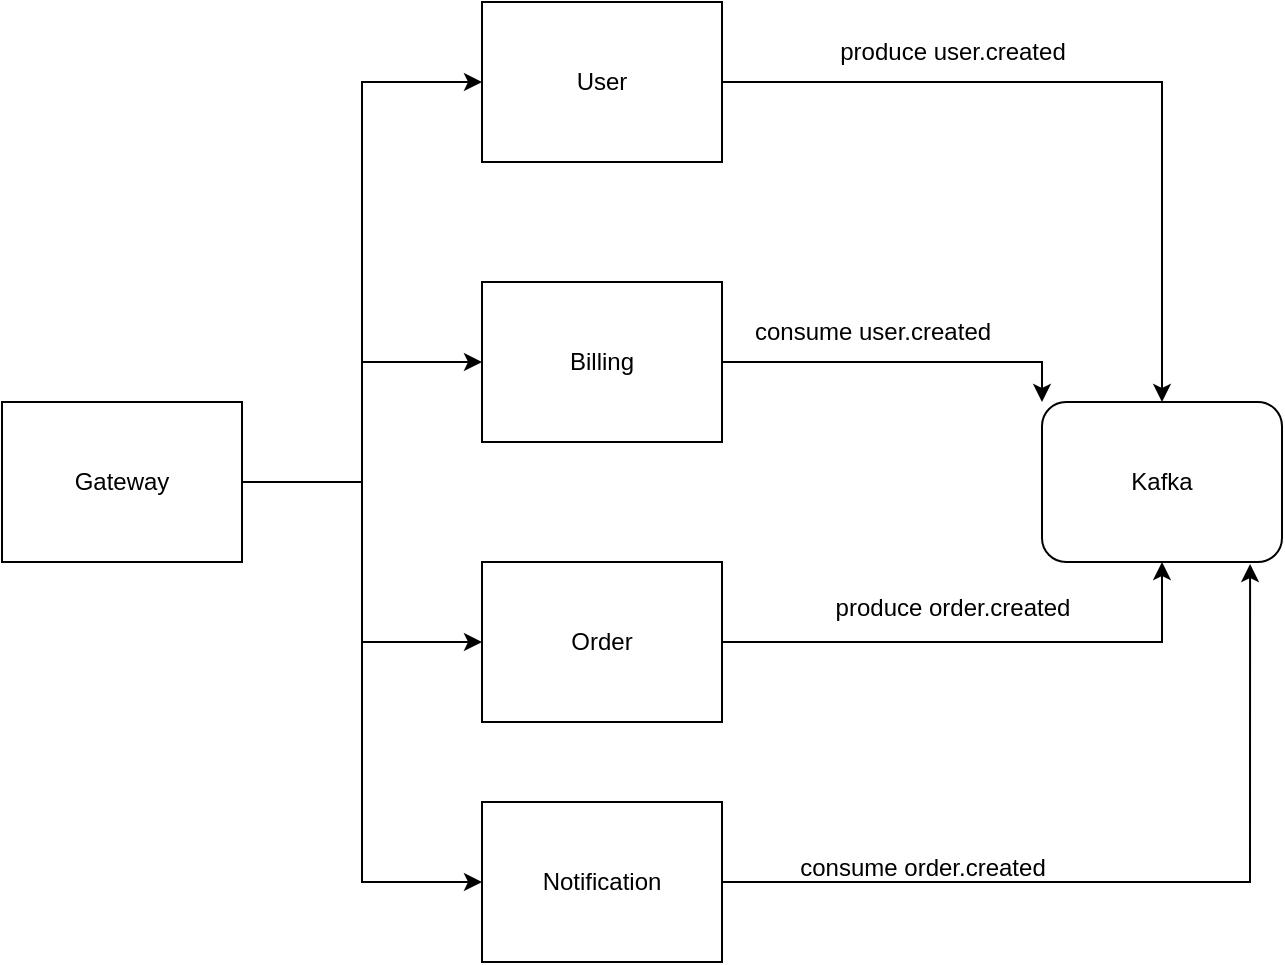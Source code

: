 <mxfile version="26.0.10">
  <diagram name="Страница — 1" id="bmZnHrWG6NSildpcEUoA">
    <mxGraphModel dx="2074" dy="1059" grid="1" gridSize="10" guides="1" tooltips="1" connect="1" arrows="1" fold="1" page="1" pageScale="1" pageWidth="827" pageHeight="1169" math="0" shadow="0">
      <root>
        <mxCell id="0" />
        <mxCell id="1" parent="0" />
        <mxCell id="oqrN8pZw_7ueJr-Q7pR7-9" style="edgeStyle=orthogonalEdgeStyle;rounded=0;orthogonalLoop=1;jettySize=auto;html=1;entryX=0;entryY=0.5;entryDx=0;entryDy=0;" edge="1" parent="1" source="oqrN8pZw_7ueJr-Q7pR7-1" target="oqrN8pZw_7ueJr-Q7pR7-3">
          <mxGeometry relative="1" as="geometry" />
        </mxCell>
        <mxCell id="oqrN8pZw_7ueJr-Q7pR7-10" style="edgeStyle=orthogonalEdgeStyle;rounded=0;orthogonalLoop=1;jettySize=auto;html=1;exitX=1;exitY=0.5;exitDx=0;exitDy=0;entryX=0;entryY=0.5;entryDx=0;entryDy=0;" edge="1" parent="1" source="oqrN8pZw_7ueJr-Q7pR7-1" target="oqrN8pZw_7ueJr-Q7pR7-2">
          <mxGeometry relative="1" as="geometry" />
        </mxCell>
        <mxCell id="oqrN8pZw_7ueJr-Q7pR7-11" style="edgeStyle=orthogonalEdgeStyle;rounded=0;orthogonalLoop=1;jettySize=auto;html=1;entryX=0;entryY=0.5;entryDx=0;entryDy=0;" edge="1" parent="1" source="oqrN8pZw_7ueJr-Q7pR7-1" target="oqrN8pZw_7ueJr-Q7pR7-5">
          <mxGeometry relative="1" as="geometry" />
        </mxCell>
        <mxCell id="oqrN8pZw_7ueJr-Q7pR7-12" style="edgeStyle=orthogonalEdgeStyle;rounded=0;orthogonalLoop=1;jettySize=auto;html=1;entryX=0;entryY=0.5;entryDx=0;entryDy=0;" edge="1" parent="1" source="oqrN8pZw_7ueJr-Q7pR7-1" target="oqrN8pZw_7ueJr-Q7pR7-4">
          <mxGeometry relative="1" as="geometry" />
        </mxCell>
        <mxCell id="oqrN8pZw_7ueJr-Q7pR7-1" value="Gateway" style="rounded=0;whiteSpace=wrap;html=1;" vertex="1" parent="1">
          <mxGeometry x="40" y="280" width="120" height="80" as="geometry" />
        </mxCell>
        <mxCell id="oqrN8pZw_7ueJr-Q7pR7-18" style="edgeStyle=orthogonalEdgeStyle;rounded=0;orthogonalLoop=1;jettySize=auto;html=1;entryX=0;entryY=0;entryDx=0;entryDy=0;" edge="1" parent="1" source="oqrN8pZw_7ueJr-Q7pR7-2" target="oqrN8pZw_7ueJr-Q7pR7-6">
          <mxGeometry relative="1" as="geometry" />
        </mxCell>
        <mxCell id="oqrN8pZw_7ueJr-Q7pR7-2" value="Billing" style="rounded=0;whiteSpace=wrap;html=1;" vertex="1" parent="1">
          <mxGeometry x="280" y="220" width="120" height="80" as="geometry" />
        </mxCell>
        <mxCell id="oqrN8pZw_7ueJr-Q7pR7-16" style="edgeStyle=orthogonalEdgeStyle;rounded=0;orthogonalLoop=1;jettySize=auto;html=1;entryX=0.5;entryY=1;entryDx=0;entryDy=0;" edge="1" parent="1" source="oqrN8pZw_7ueJr-Q7pR7-3" target="oqrN8pZw_7ueJr-Q7pR7-6">
          <mxGeometry relative="1" as="geometry" />
        </mxCell>
        <mxCell id="oqrN8pZw_7ueJr-Q7pR7-3" value="Order" style="rounded=0;whiteSpace=wrap;html=1;" vertex="1" parent="1">
          <mxGeometry x="280" y="360" width="120" height="80" as="geometry" />
        </mxCell>
        <mxCell id="oqrN8pZw_7ueJr-Q7pR7-13" style="edgeStyle=orthogonalEdgeStyle;rounded=0;orthogonalLoop=1;jettySize=auto;html=1;entryX=0.5;entryY=0;entryDx=0;entryDy=0;" edge="1" parent="1" source="oqrN8pZw_7ueJr-Q7pR7-4" target="oqrN8pZw_7ueJr-Q7pR7-6">
          <mxGeometry relative="1" as="geometry" />
        </mxCell>
        <mxCell id="oqrN8pZw_7ueJr-Q7pR7-4" value="User" style="rounded=0;whiteSpace=wrap;html=1;" vertex="1" parent="1">
          <mxGeometry x="280" y="80" width="120" height="80" as="geometry" />
        </mxCell>
        <mxCell id="oqrN8pZw_7ueJr-Q7pR7-5" value="Notification" style="rounded=0;whiteSpace=wrap;html=1;" vertex="1" parent="1">
          <mxGeometry x="280" y="480" width="120" height="80" as="geometry" />
        </mxCell>
        <mxCell id="oqrN8pZw_7ueJr-Q7pR7-6" value="Kafka" style="rounded=1;whiteSpace=wrap;html=1;" vertex="1" parent="1">
          <mxGeometry x="560" y="280" width="120" height="80" as="geometry" />
        </mxCell>
        <mxCell id="oqrN8pZw_7ueJr-Q7pR7-14" value="produce user.created" style="text;html=1;align=center;verticalAlign=middle;resizable=0;points=[];autosize=1;strokeColor=none;fillColor=none;" vertex="1" parent="1">
          <mxGeometry x="445" y="90" width="140" height="30" as="geometry" />
        </mxCell>
        <mxCell id="oqrN8pZw_7ueJr-Q7pR7-17" value="produce order.created" style="text;html=1;align=center;verticalAlign=middle;resizable=0;points=[];autosize=1;strokeColor=none;fillColor=none;" vertex="1" parent="1">
          <mxGeometry x="445" y="368" width="140" height="30" as="geometry" />
        </mxCell>
        <mxCell id="oqrN8pZw_7ueJr-Q7pR7-19" value="consume user.created" style="text;html=1;align=center;verticalAlign=middle;resizable=0;points=[];autosize=1;strokeColor=none;fillColor=none;" vertex="1" parent="1">
          <mxGeometry x="405" y="230" width="140" height="30" as="geometry" />
        </mxCell>
        <mxCell id="oqrN8pZw_7ueJr-Q7pR7-20" style="edgeStyle=orthogonalEdgeStyle;rounded=0;orthogonalLoop=1;jettySize=auto;html=1;entryX=0.867;entryY=1.013;entryDx=0;entryDy=0;entryPerimeter=0;" edge="1" parent="1" source="oqrN8pZw_7ueJr-Q7pR7-5" target="oqrN8pZw_7ueJr-Q7pR7-6">
          <mxGeometry relative="1" as="geometry" />
        </mxCell>
        <mxCell id="oqrN8pZw_7ueJr-Q7pR7-21" value="consume order.created" style="text;html=1;align=center;verticalAlign=middle;resizable=0;points=[];autosize=1;strokeColor=none;fillColor=none;" vertex="1" parent="1">
          <mxGeometry x="425" y="498" width="150" height="30" as="geometry" />
        </mxCell>
      </root>
    </mxGraphModel>
  </diagram>
</mxfile>
